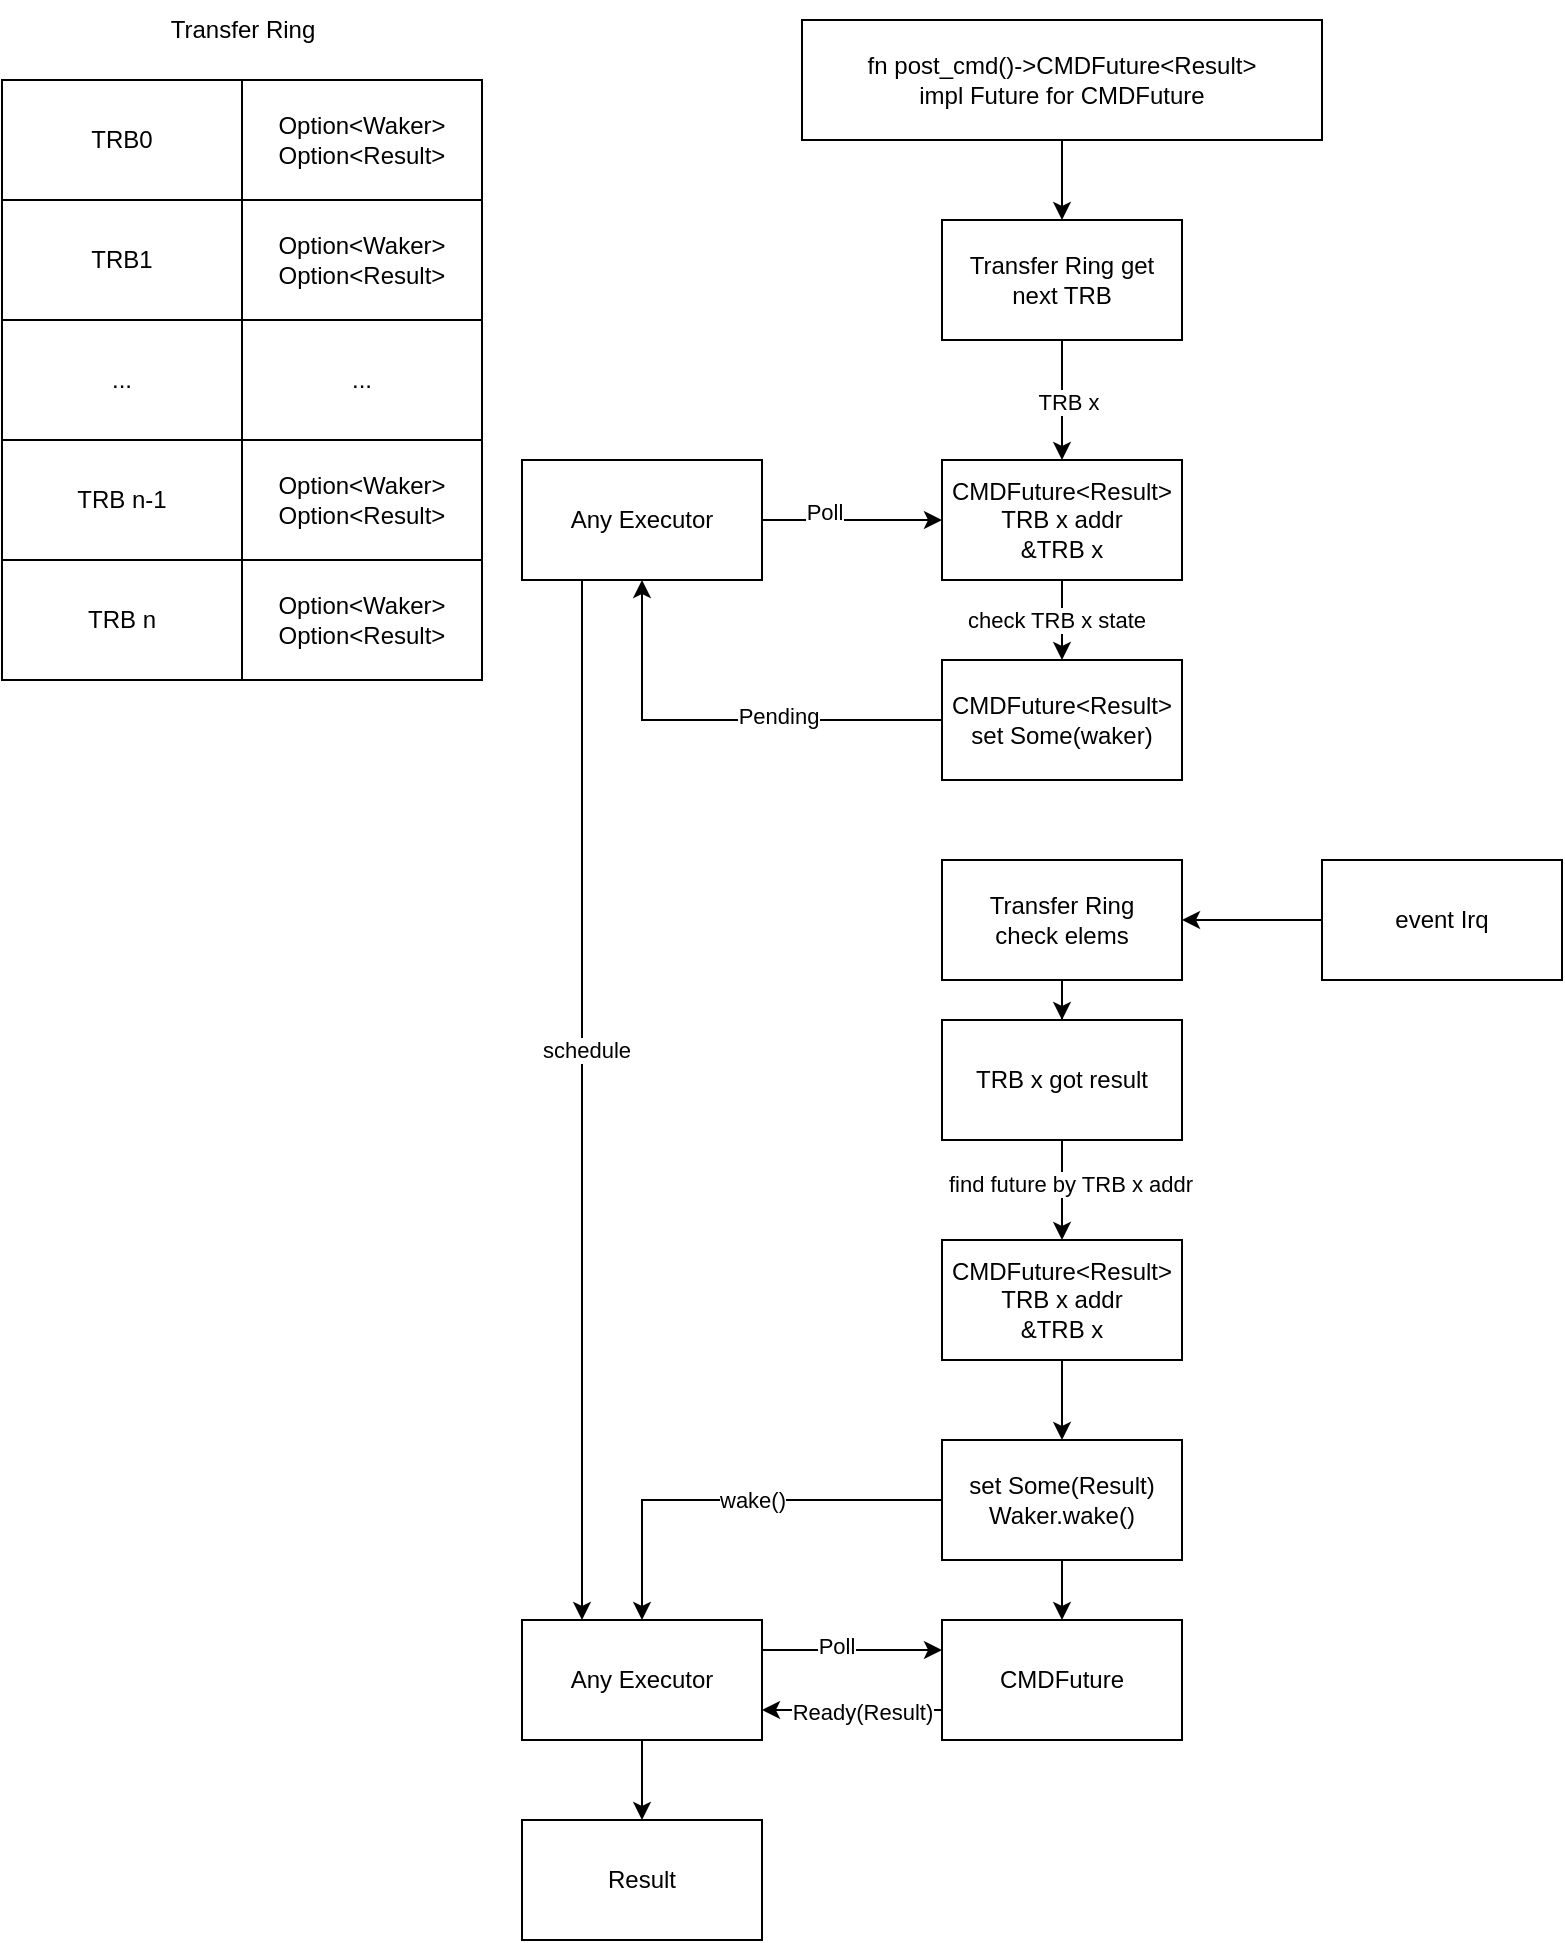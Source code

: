 <mxfile version="26.0.9">
  <diagram name="第 1 页" id="8rxir-PT2n0jWEgKj4-r">
    <mxGraphModel dx="1728" dy="998" grid="1" gridSize="10" guides="1" tooltips="1" connect="1" arrows="1" fold="1" page="1" pageScale="1" pageWidth="827" pageHeight="1169" math="0" shadow="0">
      <root>
        <mxCell id="0" />
        <mxCell id="1" parent="0" />
        <mxCell id="3GEiMsE2m6VlKR7r5RMp-7" value="TRB0" style="rounded=0;whiteSpace=wrap;html=1;" vertex="1" parent="1">
          <mxGeometry x="20" y="170" width="120" height="60" as="geometry" />
        </mxCell>
        <mxCell id="3GEiMsE2m6VlKR7r5RMp-8" value="TRB1" style="rounded=0;whiteSpace=wrap;html=1;" vertex="1" parent="1">
          <mxGeometry x="20" y="230" width="120" height="60" as="geometry" />
        </mxCell>
        <mxCell id="3GEiMsE2m6VlKR7r5RMp-9" value="Transfer Ring" style="text;html=1;align=center;verticalAlign=middle;resizable=0;points=[];autosize=1;strokeColor=none;fillColor=none;" vertex="1" parent="1">
          <mxGeometry x="90" y="130" width="100" height="30" as="geometry" />
        </mxCell>
        <mxCell id="3GEiMsE2m6VlKR7r5RMp-10" value="..." style="rounded=0;whiteSpace=wrap;html=1;" vertex="1" parent="1">
          <mxGeometry x="20" y="290" width="120" height="60" as="geometry" />
        </mxCell>
        <mxCell id="3GEiMsE2m6VlKR7r5RMp-11" value="TRB n-1" style="rounded=0;whiteSpace=wrap;html=1;" vertex="1" parent="1">
          <mxGeometry x="20" y="350" width="120" height="60" as="geometry" />
        </mxCell>
        <mxCell id="3GEiMsE2m6VlKR7r5RMp-12" value="TRB n" style="rounded=0;whiteSpace=wrap;html=1;" vertex="1" parent="1">
          <mxGeometry x="20" y="410" width="120" height="60" as="geometry" />
        </mxCell>
        <mxCell id="3GEiMsE2m6VlKR7r5RMp-13" value="Option&amp;lt;Waker&amp;gt;&lt;div&gt;Option&amp;lt;Result&amp;gt;&lt;/div&gt;" style="rounded=0;whiteSpace=wrap;html=1;" vertex="1" parent="1">
          <mxGeometry x="140" y="170" width="120" height="60" as="geometry" />
        </mxCell>
        <mxCell id="3GEiMsE2m6VlKR7r5RMp-14" value="Option&amp;lt;Waker&amp;gt;&lt;div&gt;Option&amp;lt;Result&amp;gt;&lt;br&gt;&lt;/div&gt;" style="rounded=0;whiteSpace=wrap;html=1;" vertex="1" parent="1">
          <mxGeometry x="140" y="230" width="120" height="60" as="geometry" />
        </mxCell>
        <mxCell id="3GEiMsE2m6VlKR7r5RMp-15" value="..." style="rounded=0;whiteSpace=wrap;html=1;" vertex="1" parent="1">
          <mxGeometry x="140" y="290" width="120" height="60" as="geometry" />
        </mxCell>
        <mxCell id="3GEiMsE2m6VlKR7r5RMp-16" value="Option&amp;lt;Waker&amp;gt;&lt;div&gt;Option&amp;lt;Result&amp;gt;&lt;br&gt;&lt;/div&gt;" style="rounded=0;whiteSpace=wrap;html=1;" vertex="1" parent="1">
          <mxGeometry x="140" y="350" width="120" height="60" as="geometry" />
        </mxCell>
        <mxCell id="3GEiMsE2m6VlKR7r5RMp-17" value="Option&amp;lt;Waker&amp;gt;&lt;div&gt;Option&amp;lt;Result&amp;gt;&lt;br&gt;&lt;/div&gt;" style="rounded=0;whiteSpace=wrap;html=1;" vertex="1" parent="1">
          <mxGeometry x="140" y="410" width="120" height="60" as="geometry" />
        </mxCell>
        <mxCell id="3GEiMsE2m6VlKR7r5RMp-34" style="edgeStyle=orthogonalEdgeStyle;rounded=0;orthogonalLoop=1;jettySize=auto;html=1;exitX=0.5;exitY=1;exitDx=0;exitDy=0;" edge="1" parent="1" source="3GEiMsE2m6VlKR7r5RMp-31" target="3GEiMsE2m6VlKR7r5RMp-33">
          <mxGeometry relative="1" as="geometry" />
        </mxCell>
        <mxCell id="3GEiMsE2m6VlKR7r5RMp-31" value="&lt;span style=&quot;text-wrap: nowrap;&quot;&gt;fn post_cmd()-&amp;gt;CMDFuture&amp;lt;Result&amp;gt;&lt;/span&gt;&lt;div&gt;&lt;span style=&quot;text-wrap: nowrap;&quot;&gt;impl Future for CMDFuture&lt;/span&gt;&lt;/div&gt;" style="whiteSpace=wrap;html=1;" vertex="1" parent="1">
          <mxGeometry x="420" y="140" width="260" height="60" as="geometry" />
        </mxCell>
        <mxCell id="3GEiMsE2m6VlKR7r5RMp-38" style="edgeStyle=orthogonalEdgeStyle;rounded=0;orthogonalLoop=1;jettySize=auto;html=1;exitX=0.5;exitY=1;exitDx=0;exitDy=0;" edge="1" parent="1" source="3GEiMsE2m6VlKR7r5RMp-33" target="3GEiMsE2m6VlKR7r5RMp-36">
          <mxGeometry relative="1" as="geometry" />
        </mxCell>
        <mxCell id="3GEiMsE2m6VlKR7r5RMp-39" value="TRB x" style="edgeLabel;html=1;align=center;verticalAlign=middle;resizable=0;points=[];" vertex="1" connectable="0" parent="3GEiMsE2m6VlKR7r5RMp-38">
          <mxGeometry x="0.029" y="3" relative="1" as="geometry">
            <mxPoint as="offset" />
          </mxGeometry>
        </mxCell>
        <mxCell id="3GEiMsE2m6VlKR7r5RMp-33" value="Transfer Ring get next TRB" style="whiteSpace=wrap;html=1;" vertex="1" parent="1">
          <mxGeometry x="490" y="240" width="120" height="60" as="geometry" />
        </mxCell>
        <mxCell id="3GEiMsE2m6VlKR7r5RMp-45" style="edgeStyle=orthogonalEdgeStyle;rounded=0;orthogonalLoop=1;jettySize=auto;html=1;exitX=0.5;exitY=1;exitDx=0;exitDy=0;entryX=0.5;entryY=0;entryDx=0;entryDy=0;" edge="1" parent="1" source="3GEiMsE2m6VlKR7r5RMp-36" target="3GEiMsE2m6VlKR7r5RMp-44">
          <mxGeometry relative="1" as="geometry" />
        </mxCell>
        <mxCell id="3GEiMsE2m6VlKR7r5RMp-46" value="check TRB x state" style="edgeLabel;html=1;align=center;verticalAlign=middle;resizable=0;points=[];" vertex="1" connectable="0" parent="3GEiMsE2m6VlKR7r5RMp-45">
          <mxGeometry y="-3" relative="1" as="geometry">
            <mxPoint as="offset" />
          </mxGeometry>
        </mxCell>
        <mxCell id="3GEiMsE2m6VlKR7r5RMp-36" value="CMDFuture&amp;lt;Result&amp;gt;&lt;div&gt;TRB x addr&lt;/div&gt;&lt;div&gt;&amp;amp;TRB x&lt;/div&gt;" style="whiteSpace=wrap;html=1;" vertex="1" parent="1">
          <mxGeometry x="490" y="360" width="120" height="60" as="geometry" />
        </mxCell>
        <mxCell id="3GEiMsE2m6VlKR7r5RMp-41" style="edgeStyle=orthogonalEdgeStyle;rounded=0;orthogonalLoop=1;jettySize=auto;html=1;entryX=0;entryY=0.5;entryDx=0;entryDy=0;" edge="1" parent="1" source="3GEiMsE2m6VlKR7r5RMp-40" target="3GEiMsE2m6VlKR7r5RMp-36">
          <mxGeometry relative="1" as="geometry" />
        </mxCell>
        <mxCell id="3GEiMsE2m6VlKR7r5RMp-42" value="Poll" style="edgeLabel;html=1;align=center;verticalAlign=middle;resizable=0;points=[];" vertex="1" connectable="0" parent="3GEiMsE2m6VlKR7r5RMp-41">
          <mxGeometry x="-0.319" y="4" relative="1" as="geometry">
            <mxPoint as="offset" />
          </mxGeometry>
        </mxCell>
        <mxCell id="3GEiMsE2m6VlKR7r5RMp-67" style="edgeStyle=orthogonalEdgeStyle;rounded=0;orthogonalLoop=1;jettySize=auto;html=1;exitX=0.25;exitY=1;exitDx=0;exitDy=0;entryX=0.25;entryY=0;entryDx=0;entryDy=0;" edge="1" parent="1" source="3GEiMsE2m6VlKR7r5RMp-40" target="3GEiMsE2m6VlKR7r5RMp-60">
          <mxGeometry relative="1" as="geometry">
            <Array as="points">
              <mxPoint x="310" y="940" />
            </Array>
          </mxGeometry>
        </mxCell>
        <mxCell id="3GEiMsE2m6VlKR7r5RMp-68" value="schedule" style="edgeLabel;html=1;align=center;verticalAlign=middle;resizable=0;points=[];" vertex="1" connectable="0" parent="3GEiMsE2m6VlKR7r5RMp-67">
          <mxGeometry x="-0.098" y="2" relative="1" as="geometry">
            <mxPoint as="offset" />
          </mxGeometry>
        </mxCell>
        <mxCell id="3GEiMsE2m6VlKR7r5RMp-40" value="Any Executor" style="whiteSpace=wrap;html=1;" vertex="1" parent="1">
          <mxGeometry x="280" y="360" width="120" height="60" as="geometry" />
        </mxCell>
        <mxCell id="3GEiMsE2m6VlKR7r5RMp-47" style="edgeStyle=orthogonalEdgeStyle;rounded=0;orthogonalLoop=1;jettySize=auto;html=1;exitX=0;exitY=0.5;exitDx=0;exitDy=0;entryX=0.5;entryY=1;entryDx=0;entryDy=0;" edge="1" parent="1" source="3GEiMsE2m6VlKR7r5RMp-44" target="3GEiMsE2m6VlKR7r5RMp-40">
          <mxGeometry relative="1" as="geometry" />
        </mxCell>
        <mxCell id="3GEiMsE2m6VlKR7r5RMp-48" value="Pending" style="edgeLabel;html=1;align=center;verticalAlign=middle;resizable=0;points=[];" vertex="1" connectable="0" parent="3GEiMsE2m6VlKR7r5RMp-47">
          <mxGeometry x="-0.252" y="-2" relative="1" as="geometry">
            <mxPoint as="offset" />
          </mxGeometry>
        </mxCell>
        <mxCell id="3GEiMsE2m6VlKR7r5RMp-44" value="&lt;div&gt;CMDFuture&amp;lt;Result&amp;gt;&lt;br&gt;&lt;/div&gt;set Some(waker)" style="whiteSpace=wrap;html=1;" vertex="1" parent="1">
          <mxGeometry x="490" y="460" width="120" height="60" as="geometry" />
        </mxCell>
        <mxCell id="3GEiMsE2m6VlKR7r5RMp-52" style="edgeStyle=orthogonalEdgeStyle;rounded=0;orthogonalLoop=1;jettySize=auto;html=1;exitX=0;exitY=0.5;exitDx=0;exitDy=0;entryX=1;entryY=0.5;entryDx=0;entryDy=0;" edge="1" parent="1" source="3GEiMsE2m6VlKR7r5RMp-49" target="3GEiMsE2m6VlKR7r5RMp-51">
          <mxGeometry relative="1" as="geometry" />
        </mxCell>
        <mxCell id="3GEiMsE2m6VlKR7r5RMp-49" value="event Irq" style="whiteSpace=wrap;html=1;" vertex="1" parent="1">
          <mxGeometry x="680" y="560" width="120" height="60" as="geometry" />
        </mxCell>
        <mxCell id="3GEiMsE2m6VlKR7r5RMp-54" style="edgeStyle=orthogonalEdgeStyle;rounded=0;orthogonalLoop=1;jettySize=auto;html=1;exitX=0.5;exitY=1;exitDx=0;exitDy=0;" edge="1" parent="1" source="3GEiMsE2m6VlKR7r5RMp-51" target="3GEiMsE2m6VlKR7r5RMp-53">
          <mxGeometry relative="1" as="geometry" />
        </mxCell>
        <mxCell id="3GEiMsE2m6VlKR7r5RMp-51" value="&lt;span style=&quot;text-wrap: nowrap;&quot;&gt;Transfer Ring&lt;/span&gt;&lt;div&gt;&lt;span style=&quot;text-wrap: nowrap;&quot;&gt;check elems&lt;/span&gt;&lt;/div&gt;" style="whiteSpace=wrap;html=1;" vertex="1" parent="1">
          <mxGeometry x="490" y="560" width="120" height="60" as="geometry" />
        </mxCell>
        <mxCell id="3GEiMsE2m6VlKR7r5RMp-56" style="edgeStyle=orthogonalEdgeStyle;rounded=0;orthogonalLoop=1;jettySize=auto;html=1;exitX=0.5;exitY=1;exitDx=0;exitDy=0;entryX=0.5;entryY=0;entryDx=0;entryDy=0;" edge="1" parent="1" source="3GEiMsE2m6VlKR7r5RMp-53" target="3GEiMsE2m6VlKR7r5RMp-55">
          <mxGeometry relative="1" as="geometry" />
        </mxCell>
        <mxCell id="3GEiMsE2m6VlKR7r5RMp-57" value="find future by TRB x addr" style="edgeLabel;html=1;align=center;verticalAlign=middle;resizable=0;points=[];" vertex="1" connectable="0" parent="3GEiMsE2m6VlKR7r5RMp-56">
          <mxGeometry x="-0.12" y="4" relative="1" as="geometry">
            <mxPoint as="offset" />
          </mxGeometry>
        </mxCell>
        <mxCell id="3GEiMsE2m6VlKR7r5RMp-53" value="TRB x got result" style="whiteSpace=wrap;html=1;" vertex="1" parent="1">
          <mxGeometry x="490" y="640" width="120" height="60" as="geometry" />
        </mxCell>
        <mxCell id="3GEiMsE2m6VlKR7r5RMp-59" style="edgeStyle=orthogonalEdgeStyle;rounded=0;orthogonalLoop=1;jettySize=auto;html=1;exitX=0.5;exitY=1;exitDx=0;exitDy=0;entryX=0.5;entryY=0;entryDx=0;entryDy=0;" edge="1" parent="1" source="3GEiMsE2m6VlKR7r5RMp-55" target="3GEiMsE2m6VlKR7r5RMp-58">
          <mxGeometry relative="1" as="geometry" />
        </mxCell>
        <mxCell id="3GEiMsE2m6VlKR7r5RMp-55" value="CMDFuture&amp;lt;Result&amp;gt;&lt;div&gt;TRB x addr&lt;/div&gt;&lt;div&gt;&amp;amp;TRB x&lt;/div&gt;" style="whiteSpace=wrap;html=1;" vertex="1" parent="1">
          <mxGeometry x="490" y="750" width="120" height="60" as="geometry" />
        </mxCell>
        <mxCell id="3GEiMsE2m6VlKR7r5RMp-74" style="edgeStyle=orthogonalEdgeStyle;rounded=0;orthogonalLoop=1;jettySize=auto;html=1;exitX=0.5;exitY=1;exitDx=0;exitDy=0;entryX=0.5;entryY=0;entryDx=0;entryDy=0;" edge="1" parent="1" source="3GEiMsE2m6VlKR7r5RMp-58" target="3GEiMsE2m6VlKR7r5RMp-69">
          <mxGeometry relative="1" as="geometry" />
        </mxCell>
        <mxCell id="3GEiMsE2m6VlKR7r5RMp-75" style="edgeStyle=orthogonalEdgeStyle;rounded=0;orthogonalLoop=1;jettySize=auto;html=1;exitX=0;exitY=0.5;exitDx=0;exitDy=0;entryX=0.5;entryY=0;entryDx=0;entryDy=0;" edge="1" parent="1" source="3GEiMsE2m6VlKR7r5RMp-58" target="3GEiMsE2m6VlKR7r5RMp-60">
          <mxGeometry relative="1" as="geometry" />
        </mxCell>
        <mxCell id="3GEiMsE2m6VlKR7r5RMp-76" value="wake()" style="edgeLabel;html=1;align=center;verticalAlign=middle;resizable=0;points=[];" vertex="1" connectable="0" parent="3GEiMsE2m6VlKR7r5RMp-75">
          <mxGeometry x="-0.093" relative="1" as="geometry">
            <mxPoint as="offset" />
          </mxGeometry>
        </mxCell>
        <mxCell id="3GEiMsE2m6VlKR7r5RMp-58" value="set Some(Result)&lt;div&gt;Waker.wake()&lt;/div&gt;" style="whiteSpace=wrap;html=1;" vertex="1" parent="1">
          <mxGeometry x="490" y="850" width="120" height="60" as="geometry" />
        </mxCell>
        <mxCell id="3GEiMsE2m6VlKR7r5RMp-66" style="edgeStyle=orthogonalEdgeStyle;rounded=0;orthogonalLoop=1;jettySize=auto;html=1;exitX=0.5;exitY=1;exitDx=0;exitDy=0;" edge="1" parent="1" source="3GEiMsE2m6VlKR7r5RMp-60" target="3GEiMsE2m6VlKR7r5RMp-63">
          <mxGeometry relative="1" as="geometry" />
        </mxCell>
        <mxCell id="3GEiMsE2m6VlKR7r5RMp-70" style="edgeStyle=orthogonalEdgeStyle;rounded=0;orthogonalLoop=1;jettySize=auto;html=1;exitX=1;exitY=0.25;exitDx=0;exitDy=0;entryX=0;entryY=0.25;entryDx=0;entryDy=0;" edge="1" parent="1" source="3GEiMsE2m6VlKR7r5RMp-60" target="3GEiMsE2m6VlKR7r5RMp-69">
          <mxGeometry relative="1" as="geometry" />
        </mxCell>
        <mxCell id="3GEiMsE2m6VlKR7r5RMp-72" value="Poll" style="edgeLabel;html=1;align=center;verticalAlign=middle;resizable=0;points=[];" vertex="1" connectable="0" parent="3GEiMsE2m6VlKR7r5RMp-70">
          <mxGeometry x="-0.193" y="2" relative="1" as="geometry">
            <mxPoint as="offset" />
          </mxGeometry>
        </mxCell>
        <mxCell id="3GEiMsE2m6VlKR7r5RMp-60" value="Any Executor" style="whiteSpace=wrap;html=1;" vertex="1" parent="1">
          <mxGeometry x="280" y="940" width="120" height="60" as="geometry" />
        </mxCell>
        <mxCell id="3GEiMsE2m6VlKR7r5RMp-63" value="Result" style="whiteSpace=wrap;html=1;" vertex="1" parent="1">
          <mxGeometry x="280" y="1040" width="120" height="60" as="geometry" />
        </mxCell>
        <mxCell id="3GEiMsE2m6VlKR7r5RMp-71" style="edgeStyle=orthogonalEdgeStyle;rounded=0;orthogonalLoop=1;jettySize=auto;html=1;exitX=0;exitY=0.75;exitDx=0;exitDy=0;" edge="1" parent="1">
          <mxGeometry relative="1" as="geometry">
            <mxPoint x="490" y="985" as="sourcePoint" />
            <mxPoint x="400" y="985" as="targetPoint" />
          </mxGeometry>
        </mxCell>
        <mxCell id="3GEiMsE2m6VlKR7r5RMp-73" value="Ready(Result)" style="edgeLabel;html=1;align=center;verticalAlign=middle;resizable=0;points=[];" vertex="1" connectable="0" parent="3GEiMsE2m6VlKR7r5RMp-71">
          <mxGeometry x="0.153" y="1" relative="1" as="geometry">
            <mxPoint x="12" as="offset" />
          </mxGeometry>
        </mxCell>
        <mxCell id="3GEiMsE2m6VlKR7r5RMp-69" value="CMDFuture" style="whiteSpace=wrap;html=1;" vertex="1" parent="1">
          <mxGeometry x="490" y="940" width="120" height="60" as="geometry" />
        </mxCell>
      </root>
    </mxGraphModel>
  </diagram>
</mxfile>
